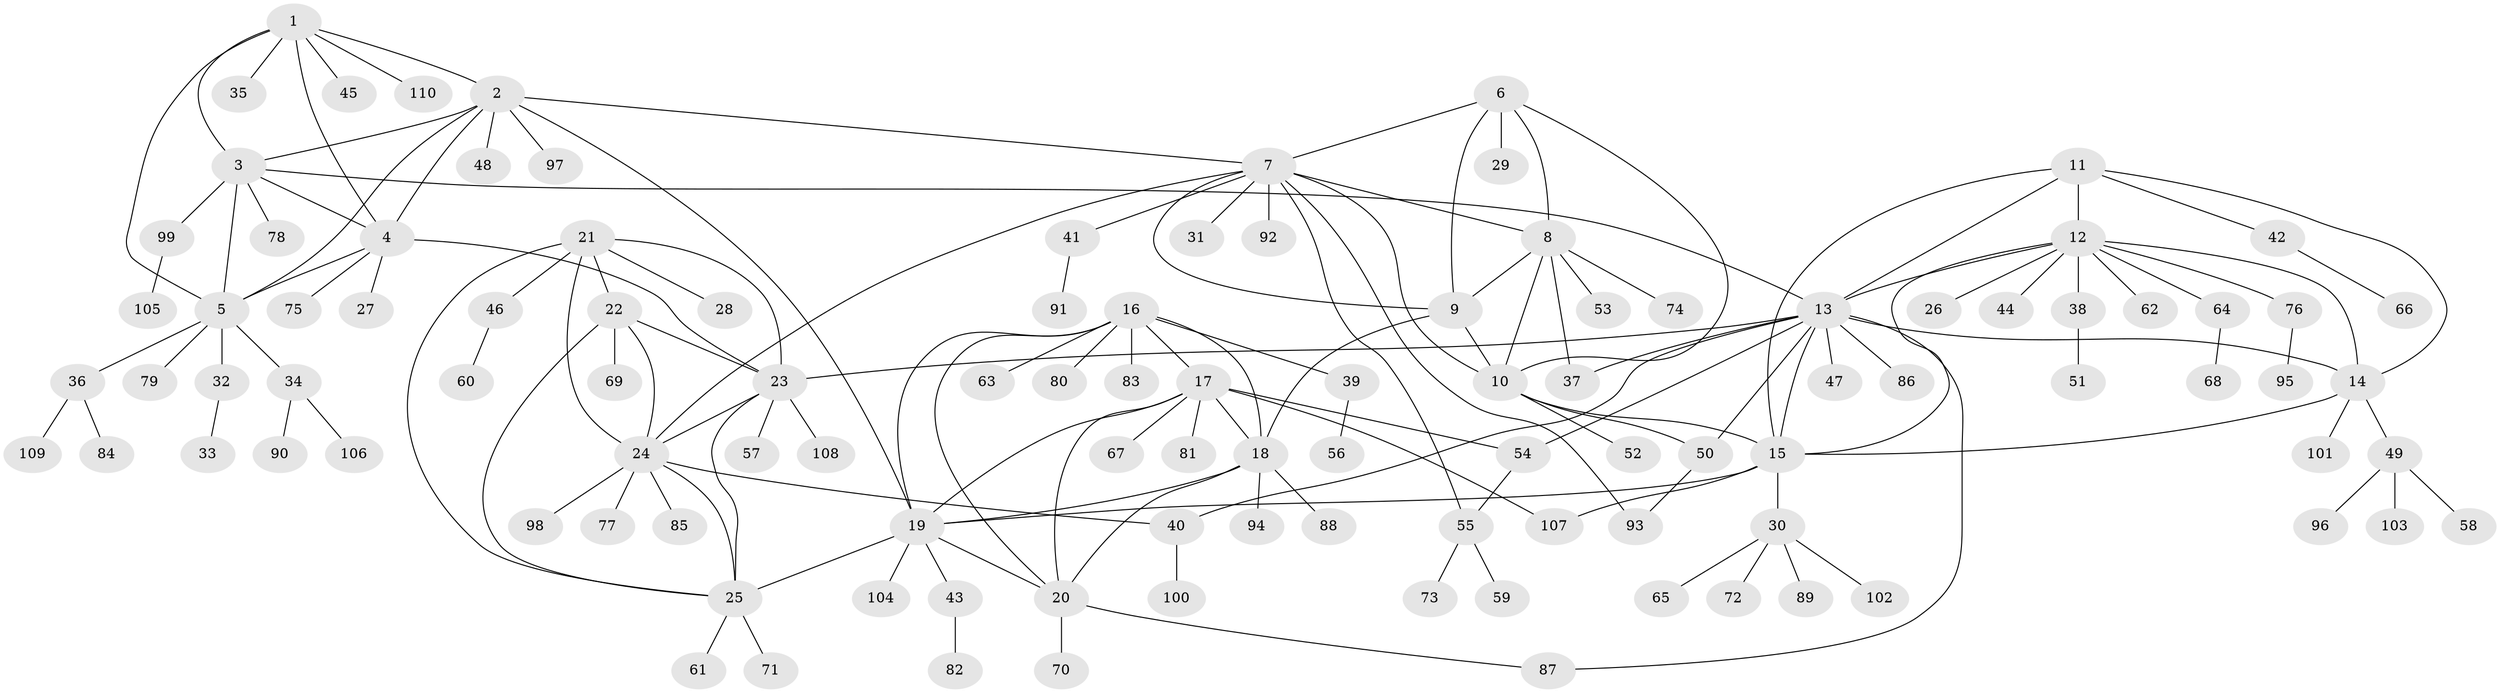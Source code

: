 // coarse degree distribution, {5: 0.06060606060606061, 6: 0.06060606060606061, 8: 0.06060606060606061, 14: 0.030303030303030304, 2: 0.06060606060606061, 3: 0.030303030303030304, 1: 0.696969696969697}
// Generated by graph-tools (version 1.1) at 2025/19/03/04/25 18:19:55]
// undirected, 110 vertices, 153 edges
graph export_dot {
graph [start="1"]
  node [color=gray90,style=filled];
  1;
  2;
  3;
  4;
  5;
  6;
  7;
  8;
  9;
  10;
  11;
  12;
  13;
  14;
  15;
  16;
  17;
  18;
  19;
  20;
  21;
  22;
  23;
  24;
  25;
  26;
  27;
  28;
  29;
  30;
  31;
  32;
  33;
  34;
  35;
  36;
  37;
  38;
  39;
  40;
  41;
  42;
  43;
  44;
  45;
  46;
  47;
  48;
  49;
  50;
  51;
  52;
  53;
  54;
  55;
  56;
  57;
  58;
  59;
  60;
  61;
  62;
  63;
  64;
  65;
  66;
  67;
  68;
  69;
  70;
  71;
  72;
  73;
  74;
  75;
  76;
  77;
  78;
  79;
  80;
  81;
  82;
  83;
  84;
  85;
  86;
  87;
  88;
  89;
  90;
  91;
  92;
  93;
  94;
  95;
  96;
  97;
  98;
  99;
  100;
  101;
  102;
  103;
  104;
  105;
  106;
  107;
  108;
  109;
  110;
  1 -- 2;
  1 -- 3;
  1 -- 4;
  1 -- 5;
  1 -- 35;
  1 -- 45;
  1 -- 110;
  2 -- 3;
  2 -- 4;
  2 -- 5;
  2 -- 7;
  2 -- 19;
  2 -- 48;
  2 -- 97;
  3 -- 4;
  3 -- 5;
  3 -- 13;
  3 -- 78;
  3 -- 99;
  4 -- 5;
  4 -- 23;
  4 -- 27;
  4 -- 75;
  5 -- 32;
  5 -- 34;
  5 -- 36;
  5 -- 79;
  6 -- 7;
  6 -- 8;
  6 -- 9;
  6 -- 10;
  6 -- 29;
  7 -- 8;
  7 -- 9;
  7 -- 10;
  7 -- 24;
  7 -- 31;
  7 -- 41;
  7 -- 55;
  7 -- 92;
  7 -- 93;
  8 -- 9;
  8 -- 10;
  8 -- 37;
  8 -- 53;
  8 -- 74;
  9 -- 10;
  9 -- 18;
  10 -- 15;
  10 -- 50;
  10 -- 52;
  11 -- 12;
  11 -- 13;
  11 -- 14;
  11 -- 15;
  11 -- 42;
  12 -- 13;
  12 -- 14;
  12 -- 15;
  12 -- 26;
  12 -- 38;
  12 -- 44;
  12 -- 62;
  12 -- 64;
  12 -- 76;
  13 -- 14;
  13 -- 15;
  13 -- 23;
  13 -- 37;
  13 -- 40;
  13 -- 47;
  13 -- 50;
  13 -- 54;
  13 -- 86;
  13 -- 87;
  14 -- 15;
  14 -- 49;
  14 -- 101;
  15 -- 19;
  15 -- 30;
  15 -- 107;
  16 -- 17;
  16 -- 18;
  16 -- 19;
  16 -- 20;
  16 -- 39;
  16 -- 63;
  16 -- 80;
  16 -- 83;
  17 -- 18;
  17 -- 19;
  17 -- 20;
  17 -- 54;
  17 -- 67;
  17 -- 81;
  17 -- 107;
  18 -- 19;
  18 -- 20;
  18 -- 88;
  18 -- 94;
  19 -- 20;
  19 -- 25;
  19 -- 43;
  19 -- 104;
  20 -- 70;
  20 -- 87;
  21 -- 22;
  21 -- 23;
  21 -- 24;
  21 -- 25;
  21 -- 28;
  21 -- 46;
  22 -- 23;
  22 -- 24;
  22 -- 25;
  22 -- 69;
  23 -- 24;
  23 -- 25;
  23 -- 57;
  23 -- 108;
  24 -- 25;
  24 -- 40;
  24 -- 77;
  24 -- 85;
  24 -- 98;
  25 -- 61;
  25 -- 71;
  30 -- 65;
  30 -- 72;
  30 -- 89;
  30 -- 102;
  32 -- 33;
  34 -- 90;
  34 -- 106;
  36 -- 84;
  36 -- 109;
  38 -- 51;
  39 -- 56;
  40 -- 100;
  41 -- 91;
  42 -- 66;
  43 -- 82;
  46 -- 60;
  49 -- 58;
  49 -- 96;
  49 -- 103;
  50 -- 93;
  54 -- 55;
  55 -- 59;
  55 -- 73;
  64 -- 68;
  76 -- 95;
  99 -- 105;
}
